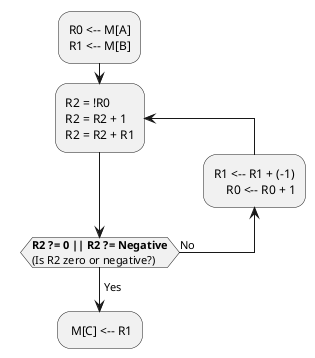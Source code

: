 @startuml

:R0 <-- M[A]\nR1 <-- M[B];

repeat:R2 = !R0\nR2 = R2 + 1\nR2 = R2 + R1;


backward:R1 <-- R1 + (-1)
    R0 <-- R0 + 1;
repeat while (**R2 ?= 0 || R2 ?= Negative**
    (Is R2 zero or negative?)) is (No)
-> Yes;
: M[C] <-- R1;

@endum